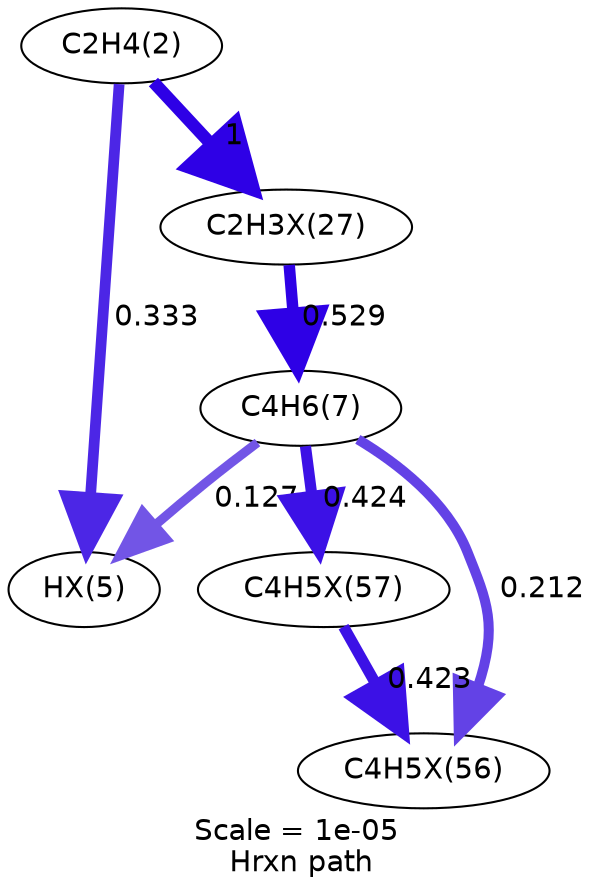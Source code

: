 digraph reaction_paths {
center=1;
s5 -> s28[fontname="Helvetica", style="setlinewidth(5.17)", arrowsize=2.59, color="0.7, 0.833, 0.9"
, label=" 0.333"];
s5 -> s29[fontname="Helvetica", style="setlinewidth(6)", arrowsize=3, color="0.7, 1.5, 0.9"
, label=" 1"];
s8 -> s28[fontname="Helvetica", style="setlinewidth(4.44)", arrowsize=2.22, color="0.7, 0.627, 0.9"
, label=" 0.127"];
s29 -> s8[fontname="Helvetica", style="setlinewidth(5.52)", arrowsize=2.76, color="0.7, 1.03, 0.9"
, label=" 0.529"];
s8 -> s42[fontname="Helvetica", style="setlinewidth(5.35)", arrowsize=2.68, color="0.7, 0.924, 0.9"
, label=" 0.424"];
s8 -> s41[fontname="Helvetica", style="setlinewidth(4.83)", arrowsize=2.41, color="0.7, 0.712, 0.9"
, label=" 0.212"];
s42 -> s41[fontname="Helvetica", style="setlinewidth(5.35)", arrowsize=2.68, color="0.7, 0.923, 0.9"
, label=" 0.423"];
s5 [ fontname="Helvetica", label="C2H4(2)"];
s8 [ fontname="Helvetica", label="C4H6(7)"];
s28 [ fontname="Helvetica", label="HX(5)"];
s29 [ fontname="Helvetica", label="C2H3X(27)"];
s41 [ fontname="Helvetica", label="C4H5X(56)"];
s42 [ fontname="Helvetica", label="C4H5X(57)"];
 label = "Scale = 1e-05\l Hrxn path";
 fontname = "Helvetica";
}
